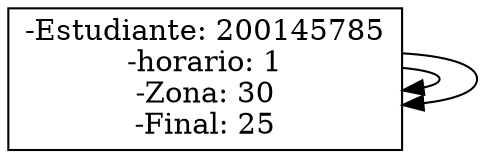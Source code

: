 digraph ASIGNACION {
node[shape = box,height=.1];

nodeLC_ASIGN200145785[label = "-Estudiante: 200145785
-horario: 1
-Zona: 30
-Final: 25",group=1];
{ rank = same;
nodeLC_ASIGN200145785;
}
nodeLC_ASIGN200145785 -> nodeLC_ASIGN200145785;
nodeLC_ASIGN200145785 -> nodeLC_ASIGN200145785;
}